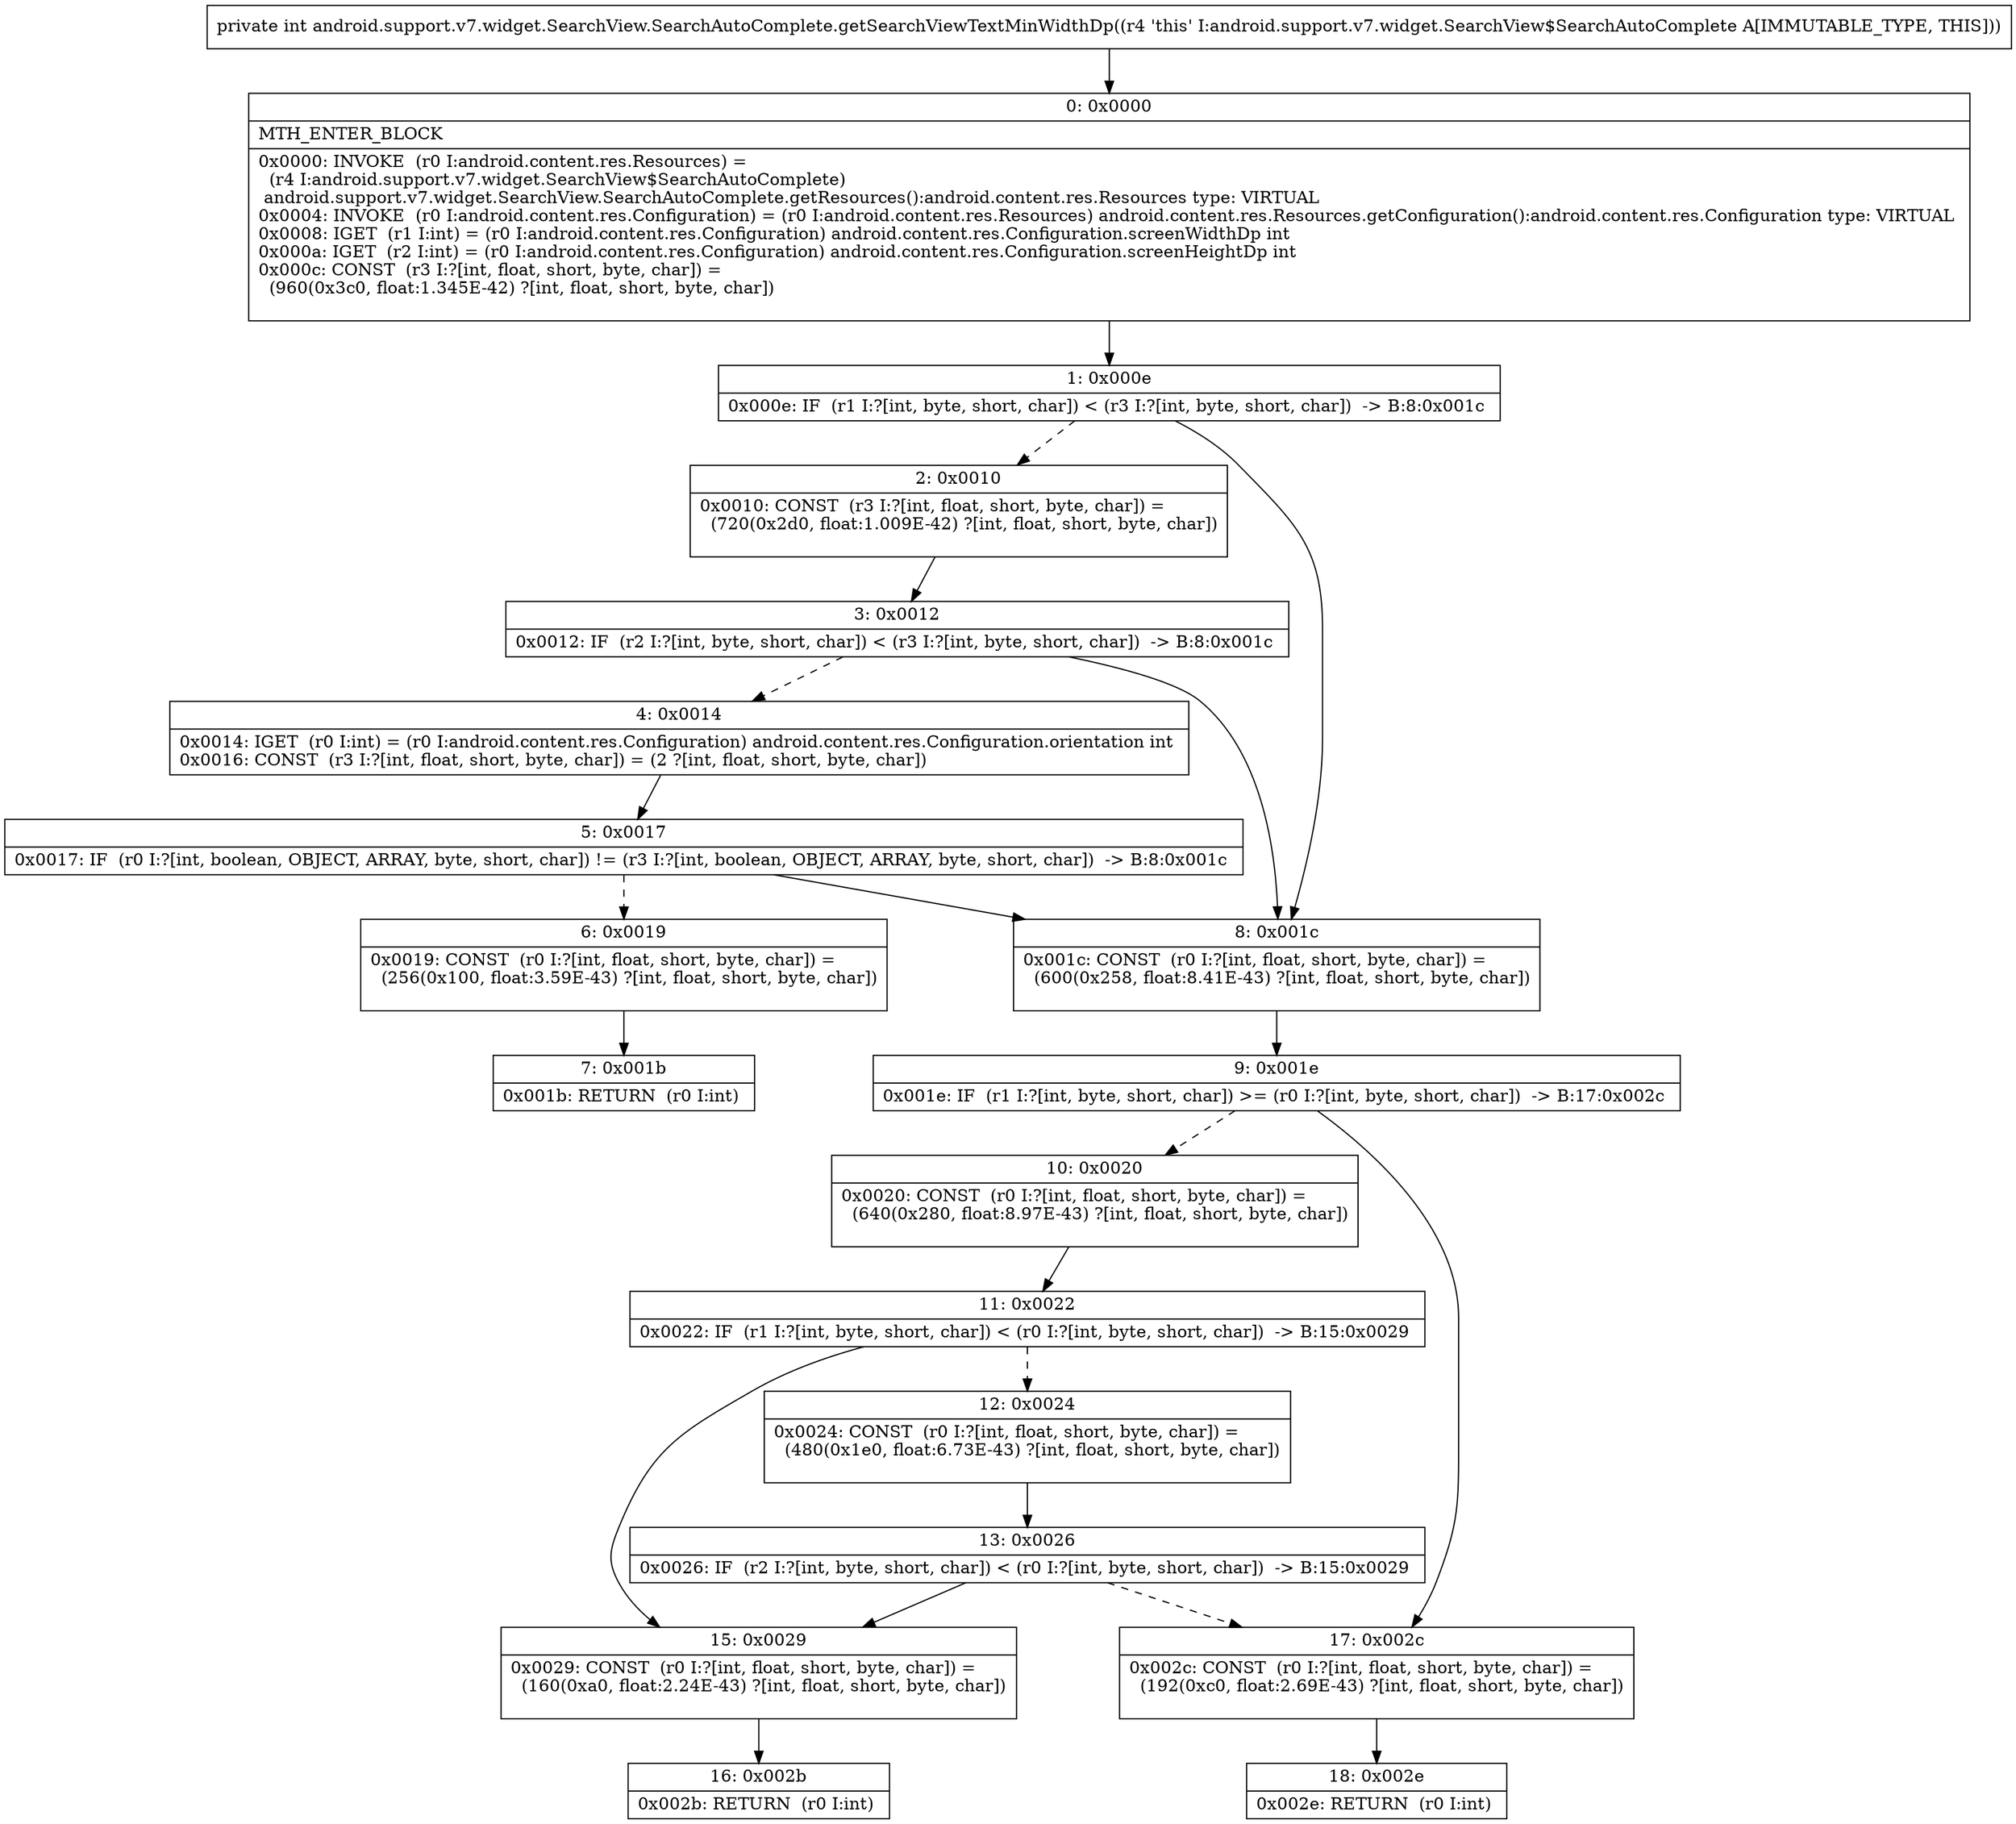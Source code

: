 digraph "CFG forandroid.support.v7.widget.SearchView.SearchAutoComplete.getSearchViewTextMinWidthDp()I" {
Node_0 [shape=record,label="{0\:\ 0x0000|MTH_ENTER_BLOCK\l|0x0000: INVOKE  (r0 I:android.content.res.Resources) = \l  (r4 I:android.support.v7.widget.SearchView$SearchAutoComplete)\l android.support.v7.widget.SearchView.SearchAutoComplete.getResources():android.content.res.Resources type: VIRTUAL \l0x0004: INVOKE  (r0 I:android.content.res.Configuration) = (r0 I:android.content.res.Resources) android.content.res.Resources.getConfiguration():android.content.res.Configuration type: VIRTUAL \l0x0008: IGET  (r1 I:int) = (r0 I:android.content.res.Configuration) android.content.res.Configuration.screenWidthDp int \l0x000a: IGET  (r2 I:int) = (r0 I:android.content.res.Configuration) android.content.res.Configuration.screenHeightDp int \l0x000c: CONST  (r3 I:?[int, float, short, byte, char]) = \l  (960(0x3c0, float:1.345E\-42) ?[int, float, short, byte, char])\l \l}"];
Node_1 [shape=record,label="{1\:\ 0x000e|0x000e: IF  (r1 I:?[int, byte, short, char]) \< (r3 I:?[int, byte, short, char])  \-\> B:8:0x001c \l}"];
Node_2 [shape=record,label="{2\:\ 0x0010|0x0010: CONST  (r3 I:?[int, float, short, byte, char]) = \l  (720(0x2d0, float:1.009E\-42) ?[int, float, short, byte, char])\l \l}"];
Node_3 [shape=record,label="{3\:\ 0x0012|0x0012: IF  (r2 I:?[int, byte, short, char]) \< (r3 I:?[int, byte, short, char])  \-\> B:8:0x001c \l}"];
Node_4 [shape=record,label="{4\:\ 0x0014|0x0014: IGET  (r0 I:int) = (r0 I:android.content.res.Configuration) android.content.res.Configuration.orientation int \l0x0016: CONST  (r3 I:?[int, float, short, byte, char]) = (2 ?[int, float, short, byte, char]) \l}"];
Node_5 [shape=record,label="{5\:\ 0x0017|0x0017: IF  (r0 I:?[int, boolean, OBJECT, ARRAY, byte, short, char]) != (r3 I:?[int, boolean, OBJECT, ARRAY, byte, short, char])  \-\> B:8:0x001c \l}"];
Node_6 [shape=record,label="{6\:\ 0x0019|0x0019: CONST  (r0 I:?[int, float, short, byte, char]) = \l  (256(0x100, float:3.59E\-43) ?[int, float, short, byte, char])\l \l}"];
Node_7 [shape=record,label="{7\:\ 0x001b|0x001b: RETURN  (r0 I:int) \l}"];
Node_8 [shape=record,label="{8\:\ 0x001c|0x001c: CONST  (r0 I:?[int, float, short, byte, char]) = \l  (600(0x258, float:8.41E\-43) ?[int, float, short, byte, char])\l \l}"];
Node_9 [shape=record,label="{9\:\ 0x001e|0x001e: IF  (r1 I:?[int, byte, short, char]) \>= (r0 I:?[int, byte, short, char])  \-\> B:17:0x002c \l}"];
Node_10 [shape=record,label="{10\:\ 0x0020|0x0020: CONST  (r0 I:?[int, float, short, byte, char]) = \l  (640(0x280, float:8.97E\-43) ?[int, float, short, byte, char])\l \l}"];
Node_11 [shape=record,label="{11\:\ 0x0022|0x0022: IF  (r1 I:?[int, byte, short, char]) \< (r0 I:?[int, byte, short, char])  \-\> B:15:0x0029 \l}"];
Node_12 [shape=record,label="{12\:\ 0x0024|0x0024: CONST  (r0 I:?[int, float, short, byte, char]) = \l  (480(0x1e0, float:6.73E\-43) ?[int, float, short, byte, char])\l \l}"];
Node_13 [shape=record,label="{13\:\ 0x0026|0x0026: IF  (r2 I:?[int, byte, short, char]) \< (r0 I:?[int, byte, short, char])  \-\> B:15:0x0029 \l}"];
Node_15 [shape=record,label="{15\:\ 0x0029|0x0029: CONST  (r0 I:?[int, float, short, byte, char]) = \l  (160(0xa0, float:2.24E\-43) ?[int, float, short, byte, char])\l \l}"];
Node_16 [shape=record,label="{16\:\ 0x002b|0x002b: RETURN  (r0 I:int) \l}"];
Node_17 [shape=record,label="{17\:\ 0x002c|0x002c: CONST  (r0 I:?[int, float, short, byte, char]) = \l  (192(0xc0, float:2.69E\-43) ?[int, float, short, byte, char])\l \l}"];
Node_18 [shape=record,label="{18\:\ 0x002e|0x002e: RETURN  (r0 I:int) \l}"];
MethodNode[shape=record,label="{private int android.support.v7.widget.SearchView.SearchAutoComplete.getSearchViewTextMinWidthDp((r4 'this' I:android.support.v7.widget.SearchView$SearchAutoComplete A[IMMUTABLE_TYPE, THIS])) }"];
MethodNode -> Node_0;
Node_0 -> Node_1;
Node_1 -> Node_2[style=dashed];
Node_1 -> Node_8;
Node_2 -> Node_3;
Node_3 -> Node_4[style=dashed];
Node_3 -> Node_8;
Node_4 -> Node_5;
Node_5 -> Node_6[style=dashed];
Node_5 -> Node_8;
Node_6 -> Node_7;
Node_8 -> Node_9;
Node_9 -> Node_10[style=dashed];
Node_9 -> Node_17;
Node_10 -> Node_11;
Node_11 -> Node_12[style=dashed];
Node_11 -> Node_15;
Node_12 -> Node_13;
Node_13 -> Node_15;
Node_13 -> Node_17[style=dashed];
Node_15 -> Node_16;
Node_17 -> Node_18;
}

